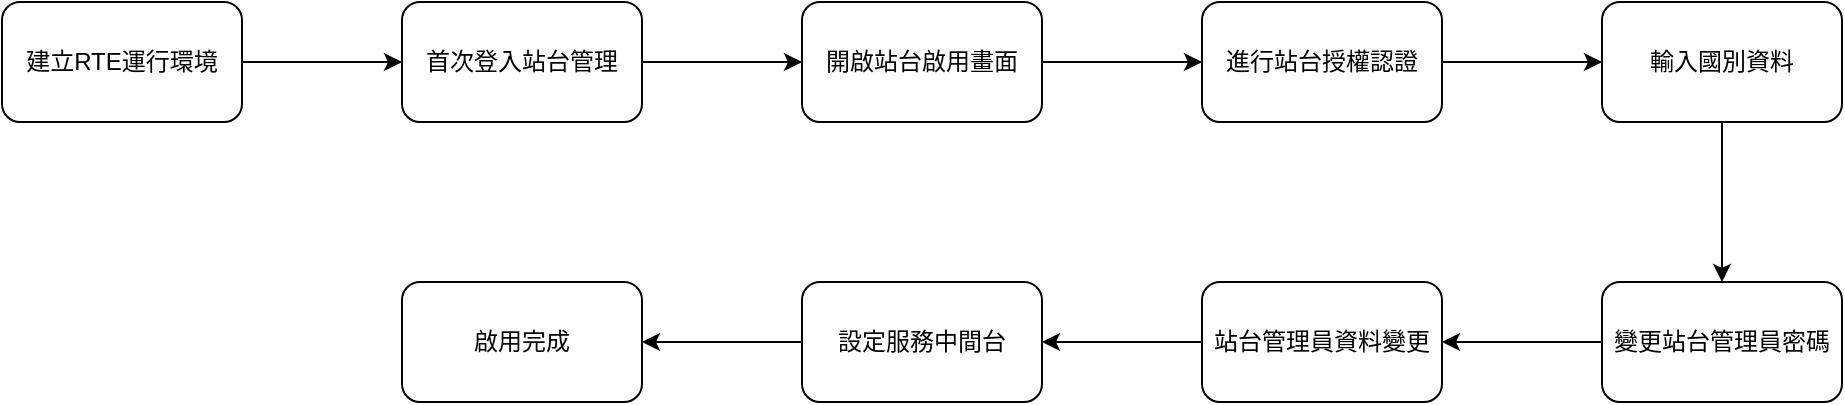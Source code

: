<mxfile version="21.1.2" type="device">
  <diagram name="站台啟用流程" id="8tgOfT1SxzMqSUsRuWok">
    <mxGraphModel dx="1434" dy="844" grid="1" gridSize="10" guides="1" tooltips="1" connect="1" arrows="1" fold="1" page="1" pageScale="1" pageWidth="827" pageHeight="1169" math="0" shadow="0">
      <root>
        <mxCell id="0" />
        <mxCell id="1" parent="0" />
        <mxCell id="x3B8Q7A1Zujr4kUleA3o-4" value="" style="edgeStyle=orthogonalEdgeStyle;rounded=0;orthogonalLoop=1;jettySize=auto;html=1;" edge="1" parent="1" source="x3B8Q7A1Zujr4kUleA3o-2" target="x3B8Q7A1Zujr4kUleA3o-3">
          <mxGeometry relative="1" as="geometry" />
        </mxCell>
        <mxCell id="x3B8Q7A1Zujr4kUleA3o-2" value="建立RTE運行環境" style="rounded=1;whiteSpace=wrap;html=1;" vertex="1" parent="1">
          <mxGeometry x="160" y="200" width="120" height="60" as="geometry" />
        </mxCell>
        <mxCell id="x3B8Q7A1Zujr4kUleA3o-6" value="" style="edgeStyle=orthogonalEdgeStyle;rounded=0;orthogonalLoop=1;jettySize=auto;html=1;" edge="1" parent="1" source="x3B8Q7A1Zujr4kUleA3o-3" target="x3B8Q7A1Zujr4kUleA3o-5">
          <mxGeometry relative="1" as="geometry" />
        </mxCell>
        <mxCell id="x3B8Q7A1Zujr4kUleA3o-3" value="首次登入站台管理" style="rounded=1;whiteSpace=wrap;html=1;" vertex="1" parent="1">
          <mxGeometry x="360" y="200" width="120" height="60" as="geometry" />
        </mxCell>
        <mxCell id="x3B8Q7A1Zujr4kUleA3o-22" value="" style="edgeStyle=orthogonalEdgeStyle;rounded=0;orthogonalLoop=1;jettySize=auto;html=1;" edge="1" parent="1" source="x3B8Q7A1Zujr4kUleA3o-5" target="x3B8Q7A1Zujr4kUleA3o-21">
          <mxGeometry relative="1" as="geometry" />
        </mxCell>
        <mxCell id="x3B8Q7A1Zujr4kUleA3o-5" value="開啟站台啟用畫面" style="rounded=1;whiteSpace=wrap;html=1;" vertex="1" parent="1">
          <mxGeometry x="560" y="200" width="120" height="60" as="geometry" />
        </mxCell>
        <mxCell id="x3B8Q7A1Zujr4kUleA3o-24" value="" style="edgeStyle=orthogonalEdgeStyle;rounded=0;orthogonalLoop=1;jettySize=auto;html=1;" edge="1" parent="1" source="x3B8Q7A1Zujr4kUleA3o-21" target="x3B8Q7A1Zujr4kUleA3o-23">
          <mxGeometry relative="1" as="geometry" />
        </mxCell>
        <mxCell id="x3B8Q7A1Zujr4kUleA3o-21" value="進行站台授權認證" style="whiteSpace=wrap;html=1;rounded=1;" vertex="1" parent="1">
          <mxGeometry x="760" y="200" width="120" height="60" as="geometry" />
        </mxCell>
        <mxCell id="x3B8Q7A1Zujr4kUleA3o-26" value="" style="edgeStyle=orthogonalEdgeStyle;rounded=0;orthogonalLoop=1;jettySize=auto;html=1;" edge="1" parent="1" source="x3B8Q7A1Zujr4kUleA3o-23" target="x3B8Q7A1Zujr4kUleA3o-25">
          <mxGeometry relative="1" as="geometry" />
        </mxCell>
        <mxCell id="x3B8Q7A1Zujr4kUleA3o-23" value="輸入國別資料" style="whiteSpace=wrap;html=1;rounded=1;" vertex="1" parent="1">
          <mxGeometry x="960" y="200" width="120" height="60" as="geometry" />
        </mxCell>
        <mxCell id="x3B8Q7A1Zujr4kUleA3o-28" value="" style="edgeStyle=orthogonalEdgeStyle;rounded=0;orthogonalLoop=1;jettySize=auto;html=1;" edge="1" parent="1" source="x3B8Q7A1Zujr4kUleA3o-25" target="x3B8Q7A1Zujr4kUleA3o-27">
          <mxGeometry relative="1" as="geometry" />
        </mxCell>
        <mxCell id="x3B8Q7A1Zujr4kUleA3o-25" value="變更站台管理員密碼" style="whiteSpace=wrap;html=1;rounded=1;" vertex="1" parent="1">
          <mxGeometry x="960" y="340" width="120" height="60" as="geometry" />
        </mxCell>
        <mxCell id="x3B8Q7A1Zujr4kUleA3o-30" value="" style="edgeStyle=orthogonalEdgeStyle;rounded=0;orthogonalLoop=1;jettySize=auto;html=1;" edge="1" parent="1" source="x3B8Q7A1Zujr4kUleA3o-27" target="x3B8Q7A1Zujr4kUleA3o-29">
          <mxGeometry relative="1" as="geometry" />
        </mxCell>
        <mxCell id="x3B8Q7A1Zujr4kUleA3o-27" value="站台管理員資料變更" style="whiteSpace=wrap;html=1;rounded=1;" vertex="1" parent="1">
          <mxGeometry x="760" y="340" width="120" height="60" as="geometry" />
        </mxCell>
        <mxCell id="x3B8Q7A1Zujr4kUleA3o-32" value="" style="edgeStyle=orthogonalEdgeStyle;rounded=0;orthogonalLoop=1;jettySize=auto;html=1;" edge="1" parent="1" source="x3B8Q7A1Zujr4kUleA3o-29" target="x3B8Q7A1Zujr4kUleA3o-31">
          <mxGeometry relative="1" as="geometry" />
        </mxCell>
        <mxCell id="x3B8Q7A1Zujr4kUleA3o-29" value="設定服務中間台" style="whiteSpace=wrap;html=1;rounded=1;" vertex="1" parent="1">
          <mxGeometry x="560" y="340" width="120" height="60" as="geometry" />
        </mxCell>
        <mxCell id="x3B8Q7A1Zujr4kUleA3o-31" value="啟用完成" style="whiteSpace=wrap;html=1;rounded=1;" vertex="1" parent="1">
          <mxGeometry x="360" y="340" width="120" height="60" as="geometry" />
        </mxCell>
      </root>
    </mxGraphModel>
  </diagram>
</mxfile>
